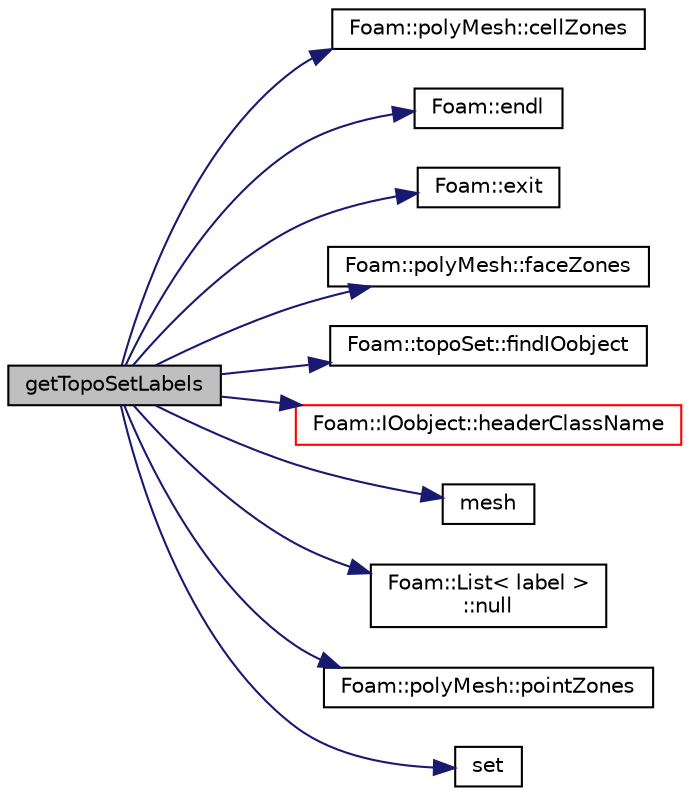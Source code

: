 digraph "getTopoSetLabels"
{
  bgcolor="transparent";
  edge [fontname="Helvetica",fontsize="10",labelfontname="Helvetica",labelfontsize="10"];
  node [fontname="Helvetica",fontsize="10",shape=record];
  rankdir="LR";
  Node1 [label="getTopoSetLabels",height=0.2,width=0.4,color="black", fillcolor="grey75", style="filled" fontcolor="black"];
  Node1 -> Node2 [color="midnightblue",fontsize="10",style="solid",fontname="Helvetica"];
  Node2 [label="Foam::polyMesh::cellZones",height=0.2,width=0.4,color="black",URL="$classFoam_1_1polyMesh.html#a4d1a75ab59a90fb234112675b3ce1018",tooltip="Return cell zone mesh. "];
  Node1 -> Node3 [color="midnightblue",fontsize="10",style="solid",fontname="Helvetica"];
  Node3 [label="Foam::endl",height=0.2,width=0.4,color="black",URL="$namespaceFoam.html#a2db8fe02a0d3909e9351bb4275b23ce4",tooltip="Add newline and flush stream. "];
  Node1 -> Node4 [color="midnightblue",fontsize="10",style="solid",fontname="Helvetica"];
  Node4 [label="Foam::exit",height=0.2,width=0.4,color="black",URL="$namespaceFoam.html#a06ca7250d8e89caf05243ec094843642"];
  Node1 -> Node5 [color="midnightblue",fontsize="10",style="solid",fontname="Helvetica"];
  Node5 [label="Foam::polyMesh::faceZones",height=0.2,width=0.4,color="black",URL="$classFoam_1_1polyMesh.html#aa3b2dc268f43cd7ca2d043febae4f0e6",tooltip="Return face zone mesh. "];
  Node1 -> Node6 [color="midnightblue",fontsize="10",style="solid",fontname="Helvetica"];
  Node6 [label="Foam::topoSet::findIOobject",height=0.2,width=0.4,color="black",URL="$classFoam_1_1topoSet.html#a318257bf06eab27c9a0955365ce8fad3",tooltip="Find IOobject in the polyMesh/sets (used as constructor helper) "];
  Node1 -> Node7 [color="midnightblue",fontsize="10",style="solid",fontname="Helvetica"];
  Node7 [label="Foam::IOobject::headerClassName",height=0.2,width=0.4,color="red",URL="$classFoam_1_1IOobject.html#a82625e0262de6399f2d4cf9542014c99",tooltip="Return name of the class name read from header. "];
  Node1 -> Node8 [color="midnightblue",fontsize="10",style="solid",fontname="Helvetica"];
  Node8 [label="mesh",height=0.2,width=0.4,color="black",URL="$classFoam_1_1expressions_1_1fvExprDriver.html#a7ab679915fb2a08917cd4aad2624701e",tooltip="The mesh we are attached to. "];
  Node1 -> Node9 [color="midnightblue",fontsize="10",style="solid",fontname="Helvetica"];
  Node9 [label="Foam::List\< label \>\l::null",height=0.2,width=0.4,color="black",URL="$classFoam_1_1List.html#ad5ee24889eb8a08fa0e571cfc8063c7f",tooltip="Return a null List. "];
  Node1 -> Node10 [color="midnightblue",fontsize="10",style="solid",fontname="Helvetica"];
  Node10 [label="Foam::polyMesh::pointZones",height=0.2,width=0.4,color="black",URL="$classFoam_1_1polyMesh.html#ab7517d5048893d8d419f9b9bd047ce0f",tooltip="Return point zone mesh. "];
  Node1 -> Node11 [color="midnightblue",fontsize="10",style="solid",fontname="Helvetica"];
  Node11 [label="set",height=0.2,width=0.4,color="black",URL="$foamToVTK_2convertVolumeFields_8H.html#a9501f0803dc8f7696580ce88cb134264"];
}
